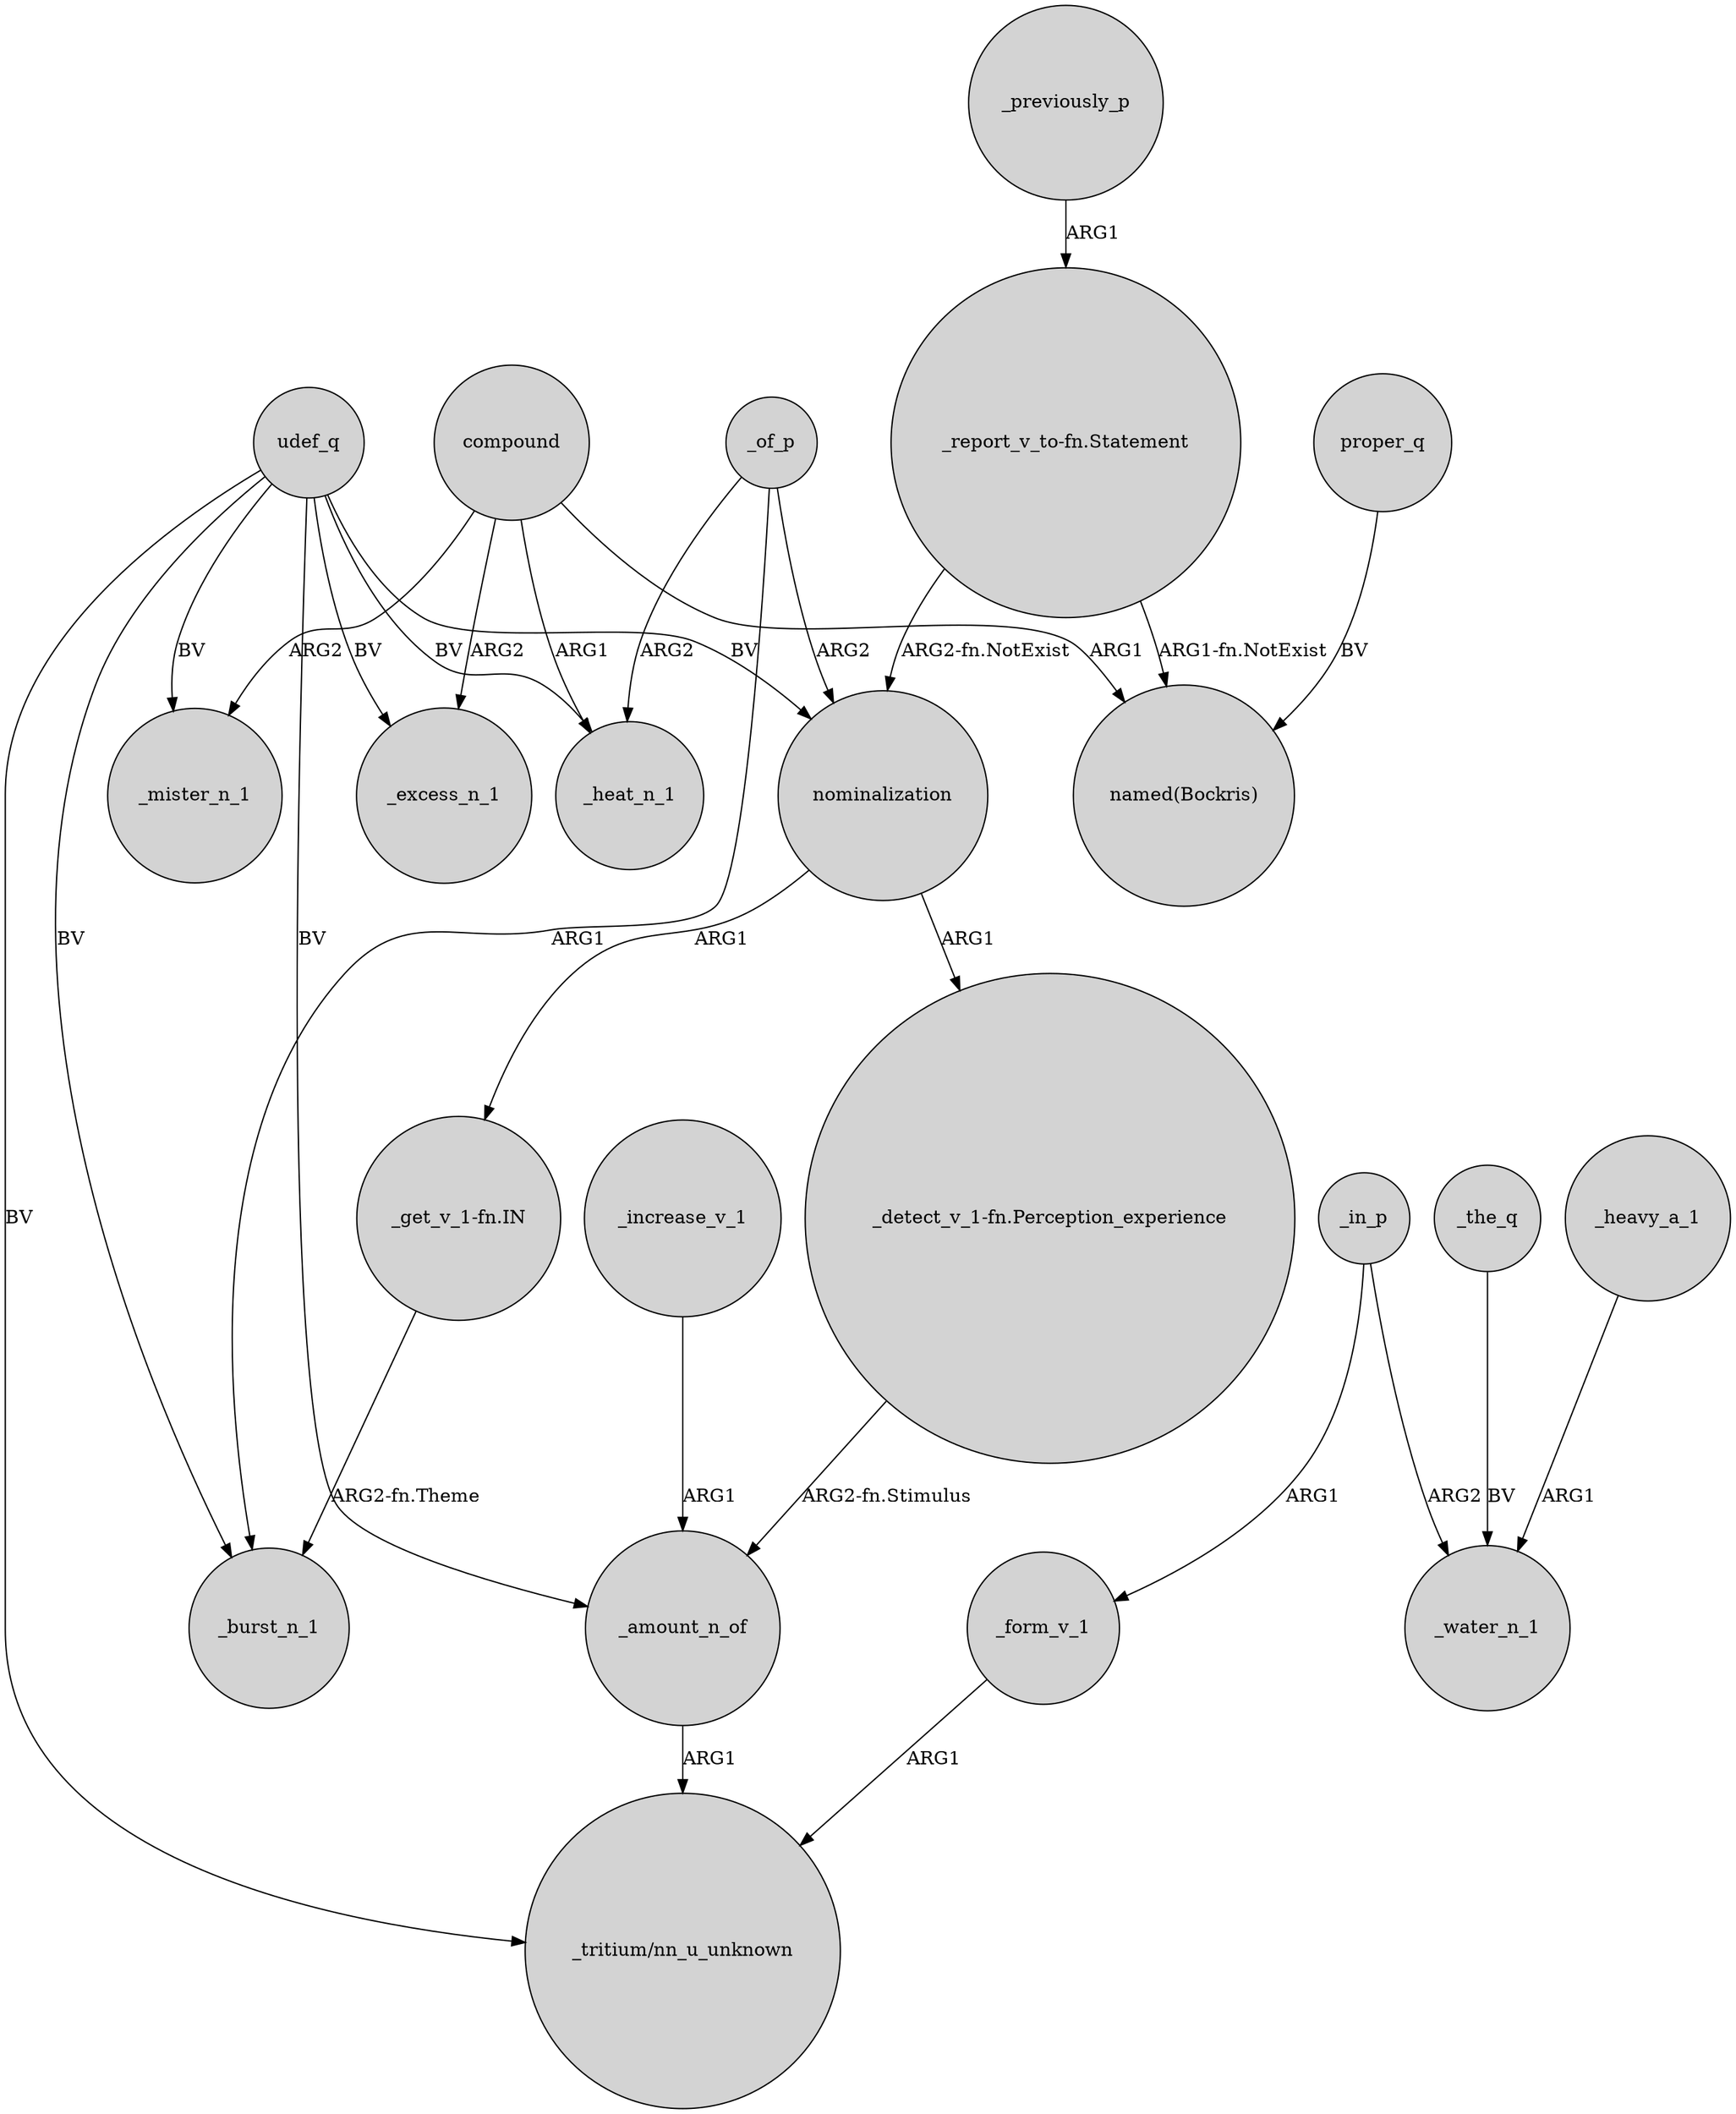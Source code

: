 digraph {
	node [shape=circle style=filled]
	udef_q -> _excess_n_1 [label=BV]
	_increase_v_1 -> _amount_n_of [label=ARG1]
	_in_p -> _form_v_1 [label=ARG1]
	compound -> _heat_n_1 [label=ARG1]
	udef_q -> "_tritium/nn_u_unknown" [label=BV]
	udef_q -> _amount_n_of [label=BV]
	compound -> _mister_n_1 [label=ARG2]
	"_report_v_to-fn.Statement" -> "named(Bockris)" [label="ARG1-fn.NotExist"]
	_the_q -> _water_n_1 [label=BV]
	udef_q -> _mister_n_1 [label=BV]
	_in_p -> _water_n_1 [label=ARG2]
	compound -> _excess_n_1 [label=ARG2]
	compound -> "named(Bockris)" [label=ARG1]
	udef_q -> _burst_n_1 [label=BV]
	_heavy_a_1 -> _water_n_1 [label=ARG1]
	"_get_v_1-fn.IN" -> _burst_n_1 [label="ARG2-fn.Theme"]
	udef_q -> _heat_n_1 [label=BV]
	nominalization -> "_get_v_1-fn.IN" [label=ARG1]
	"_detect_v_1-fn.Perception_experience" -> _amount_n_of [label="ARG2-fn.Stimulus"]
	"_report_v_to-fn.Statement" -> nominalization [label="ARG2-fn.NotExist"]
	_previously_p -> "_report_v_to-fn.Statement" [label=ARG1]
	_of_p -> nominalization [label=ARG2]
	proper_q -> "named(Bockris)" [label=BV]
	udef_q -> nominalization [label=BV]
	_of_p -> _heat_n_1 [label=ARG2]
	_form_v_1 -> "_tritium/nn_u_unknown" [label=ARG1]
	_of_p -> _burst_n_1 [label=ARG1]
	_amount_n_of -> "_tritium/nn_u_unknown" [label=ARG1]
	nominalization -> "_detect_v_1-fn.Perception_experience" [label=ARG1]
}
